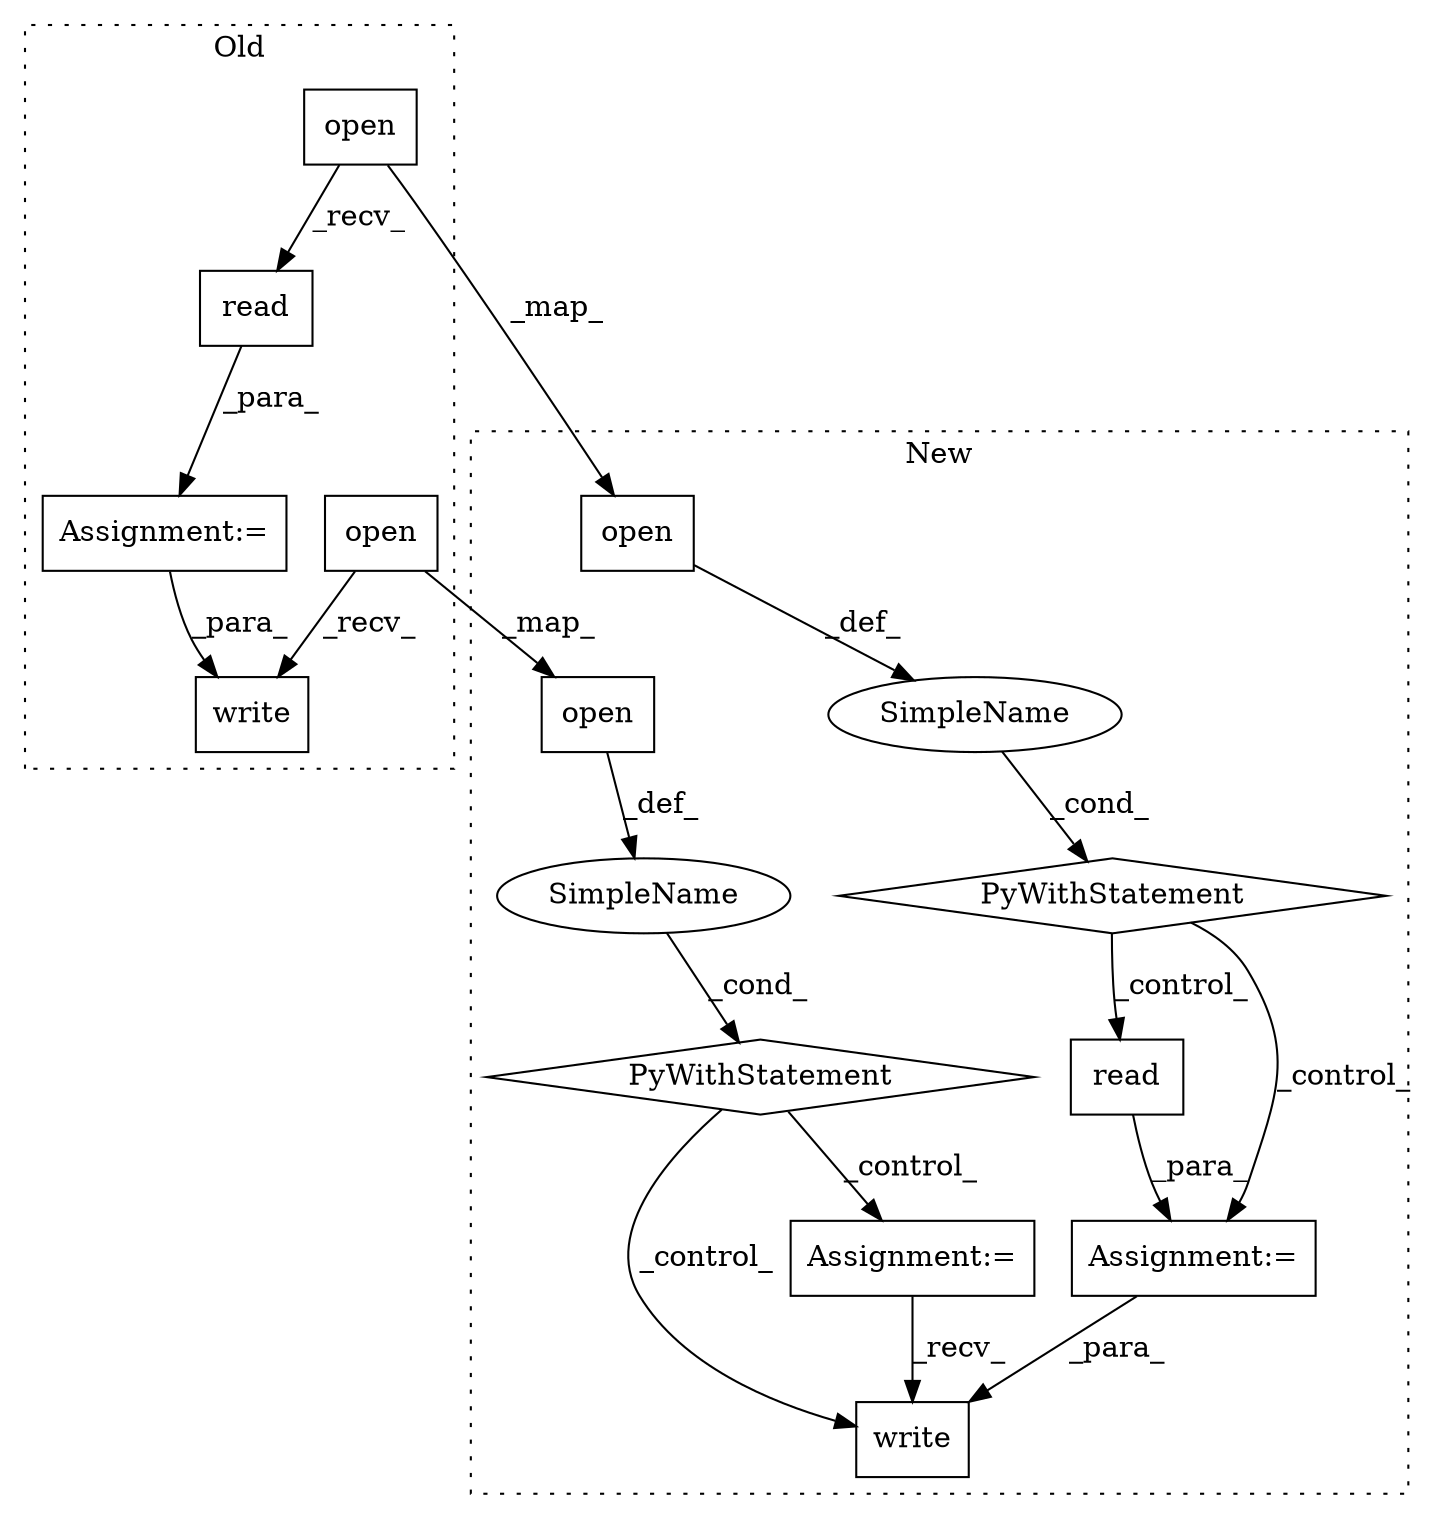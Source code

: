 digraph G {
subgraph cluster0 {
1 [label="write" a="32" s="1961,1974" l="6,1" shape="box"];
5 [label="Assignment:=" a="7" s="1779" l="1" shape="box"];
6 [label="read" a="32" s="1811" l="6" shape="box"];
7 [label="open" a="32" s="1780,1809" l="5,1" shape="box"];
12 [label="open" a="32" s="1930,1959" l="5,1" shape="box"];
label = "Old";
style="dotted";
}
subgraph cluster1 {
2 [label="read" a="32" s="2204" l="6" shape="box"];
3 [label="Assignment:=" a="7" s="2201" l="1" shape="box"];
4 [label="SimpleName" a="42" s="" l="" shape="ellipse"];
8 [label="open" a="32" s="2154,2183" l="5,1" shape="box"];
9 [label="PyWithStatement" a="104" s="2144,2184" l="10,2" shape="diamond"];
10 [label="write" a="32" s="2397,2410" l="6,1" shape="box"];
11 [label="open" a="32" s="2339,2368" l="5,1" shape="box"];
13 [label="SimpleName" a="42" s="" l="" shape="ellipse"];
14 [label="PyWithStatement" a="104" s="2329,2369" l="10,2" shape="diamond"];
15 [label="Assignment:=" a="7" s="2386" l="1" shape="box"];
label = "New";
style="dotted";
}
2 -> 3 [label="_para_"];
3 -> 10 [label="_para_"];
4 -> 9 [label="_cond_"];
5 -> 1 [label="_para_"];
6 -> 5 [label="_para_"];
7 -> 8 [label="_map_"];
7 -> 6 [label="_recv_"];
8 -> 4 [label="_def_"];
9 -> 2 [label="_control_"];
9 -> 3 [label="_control_"];
11 -> 13 [label="_def_"];
12 -> 11 [label="_map_"];
12 -> 1 [label="_recv_"];
13 -> 14 [label="_cond_"];
14 -> 10 [label="_control_"];
14 -> 15 [label="_control_"];
15 -> 10 [label="_recv_"];
}